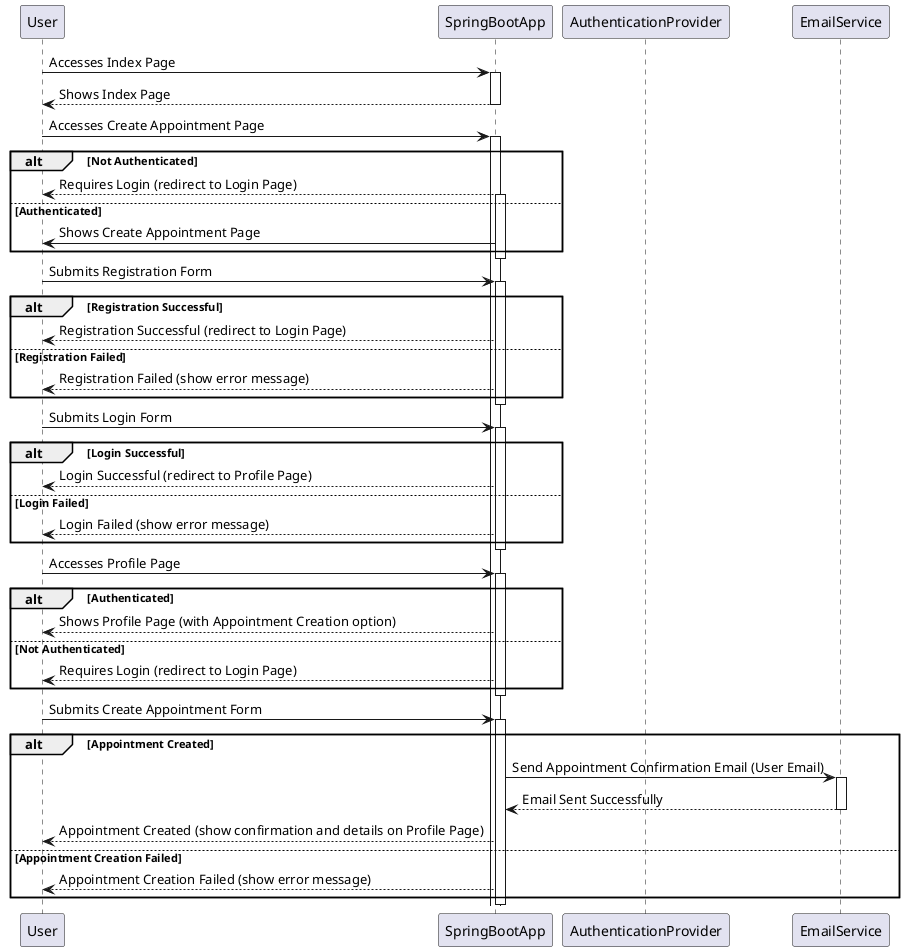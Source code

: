 @startuml
  participant User
  participant SpringBootApp
  participant AuthenticationProvider
  participant EmailService

  User -> SpringBootApp: Accesses Index Page
  activate SpringBootApp
  SpringBootApp --> User: Shows Index Page
  deactivate SpringBootApp

  User -> SpringBootApp: Accesses Create Appointment Page
  activate SpringBootApp
  alt Not Authenticated
    SpringBootApp --> User: Requires Login (redirect to Login Page)
  else Authenticated
    activate SpringBootApp
    SpringBootApp -> User: Shows Create Appointment Page
  end
  deactivate SpringBootApp

  User -> SpringBootApp: Submits Registration Form
  activate SpringBootApp
  alt Registration Successful
    SpringBootApp --> User: Registration Successful (redirect to Login Page)
  else Registration Failed
    SpringBootApp --> User: Registration Failed (show error message)
  end
  deactivate SpringBootApp

  User -> SpringBootApp: Submits Login Form
  activate SpringBootApp
  alt Login Successful
    SpringBootApp --> User: Login Successful (redirect to Profile Page)
  else Login Failed
    SpringBootApp --> User: Login Failed (show error message)
  end
  deactivate SpringBootApp

  User -> SpringBootApp: Accesses Profile Page
  activate SpringBootApp
  alt Authenticated
    SpringBootApp --> User: Shows Profile Page (with Appointment Creation option)
  else Not Authenticated
    SpringBootApp --> User: Requires Login (redirect to Login Page)
  end
  deactivate SpringBootApp

  User -> SpringBootApp: Submits Create Appointment Form
  activate SpringBootApp
  alt Appointment Created
    SpringBootApp -> EmailService: Send Appointment Confirmation Email (User Email)
    activate EmailService
    EmailService --> SpringBootApp: Email Sent Successfully
    deactivate EmailService
    SpringBootApp --> User: Appointment Created (show confirmation and details on Profile Page)
  else Appointment Creation Failed
    SpringBootApp --> User: Appointment Creation Failed (show error message)
  end
  deactivate SpringBootApp
@enduml